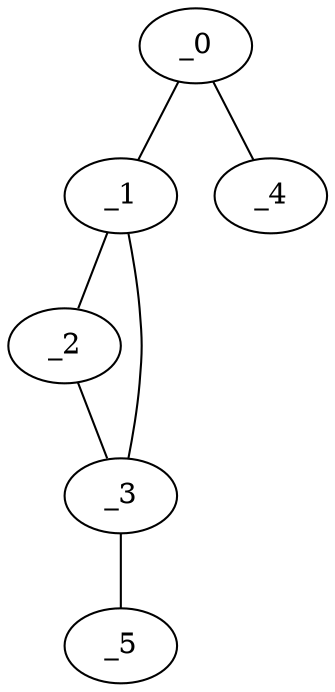 graph ZP1_0040 {
	_0	 [x="0.5",
		y="2.99"];
	_1	 [x="2.66229",
		y="3.04919"];
	_0 -- _1;
	_4	 [x="2.71859",
		y="0.80719"];
	_0 -- _4;
	_2	 [x="0.395279",
		y="1.01882"];
	_1 -- _2;
	_3	 [x="2.51",
		y="0.49"];
	_1 -- _3;
	_2 -- _3;
	_5	 [x="2.29954",
		y="1.73314"];
	_3 -- _5;
}

